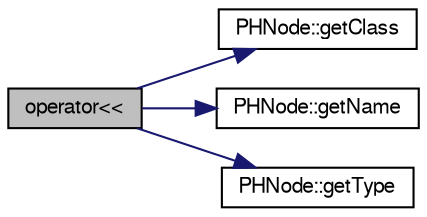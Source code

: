 digraph "operator&lt;&lt;"
{
  bgcolor="transparent";
  edge [fontname="FreeSans",fontsize="10",labelfontname="FreeSans",labelfontsize="10"];
  node [fontname="FreeSans",fontsize="10",shape=record];
  rankdir="LR";
  Node1 [label="operator\<\<",height=0.2,width=0.4,color="black", fillcolor="grey75", style="filled" fontcolor="black"];
  Node1 -> Node2 [color="midnightblue",fontsize="10",style="solid",fontname="FreeSans"];
  Node2 [label="PHNode::getClass",height=0.2,width=0.4,color="black",URL="$dc/d82/classPHNode.html#abee3c3d64c127118bcab3537a0f1d92e"];
  Node1 -> Node3 [color="midnightblue",fontsize="10",style="solid",fontname="FreeSans"];
  Node3 [label="PHNode::getName",height=0.2,width=0.4,color="black",URL="$dc/d82/classPHNode.html#aca3576f926a4401eddc3d88bf0ce0de3"];
  Node1 -> Node4 [color="midnightblue",fontsize="10",style="solid",fontname="FreeSans"];
  Node4 [label="PHNode::getType",height=0.2,width=0.4,color="black",URL="$dc/d82/classPHNode.html#a4ab1f90aed955a652813bfe377087bda"];
}
